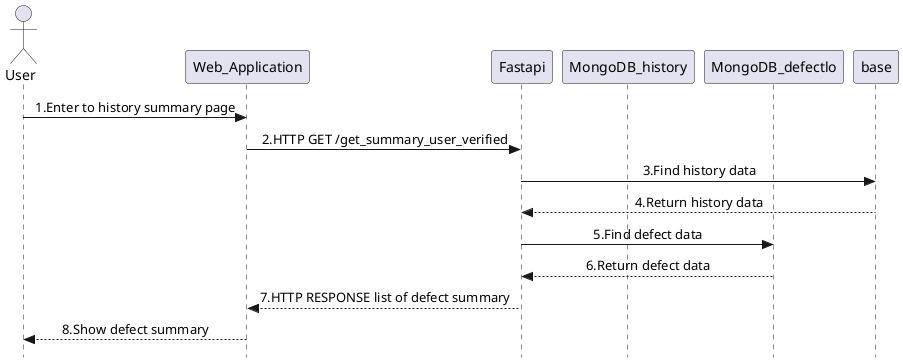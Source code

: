 @startuml Roof_Surface_addNewHistory
skinparam Style strictuml
skinparam SequenceMessageAlignment center
actor User as user
participant Web_Application as web_app
participant Fastapi as fastapi
participant MongoDB_history as history
participant MongoDB_defectlo as defect
user -> web_app : 1.Enter to history summary page
web_app -> fastapi : 2.HTTP GET /get_summary_user_verified
fastapi -> base : 3.Find history data
base --> fastapi : 4.Return history data
fastapi -> defect : 5.Find defect data 
defect --> fastapi : 6.Return defect data
fastapi --> web_app : 7.HTTP RESPONSE list of defect summary
web_app --> user : 8.Show defect summary
@enduml